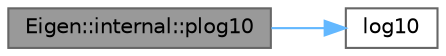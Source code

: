digraph "Eigen::internal::plog10"
{
 // LATEX_PDF_SIZE
  bgcolor="transparent";
  edge [fontname=Helvetica,fontsize=10,labelfontname=Helvetica,labelfontsize=10];
  node [fontname=Helvetica,fontsize=10,shape=box,height=0.2,width=0.4];
  rankdir="LR";
  Node1 [id="Node000001",label="Eigen::internal::plog10",height=0.2,width=0.4,color="gray40", fillcolor="grey60", style="filled", fontcolor="black",tooltip=" "];
  Node1 -> Node2 [id="edge2_Node000001_Node000002",color="steelblue1",style="solid",tooltip=" "];
  Node2 [id="Node000002",label="log10",height=0.2,width=0.4,color="grey40", fillcolor="white", style="filled",URL="$_array_cwise_unary_ops_8h.html#a0c3fefc62276f48a9bb4cd578b3a535d",tooltip=" "];
}
